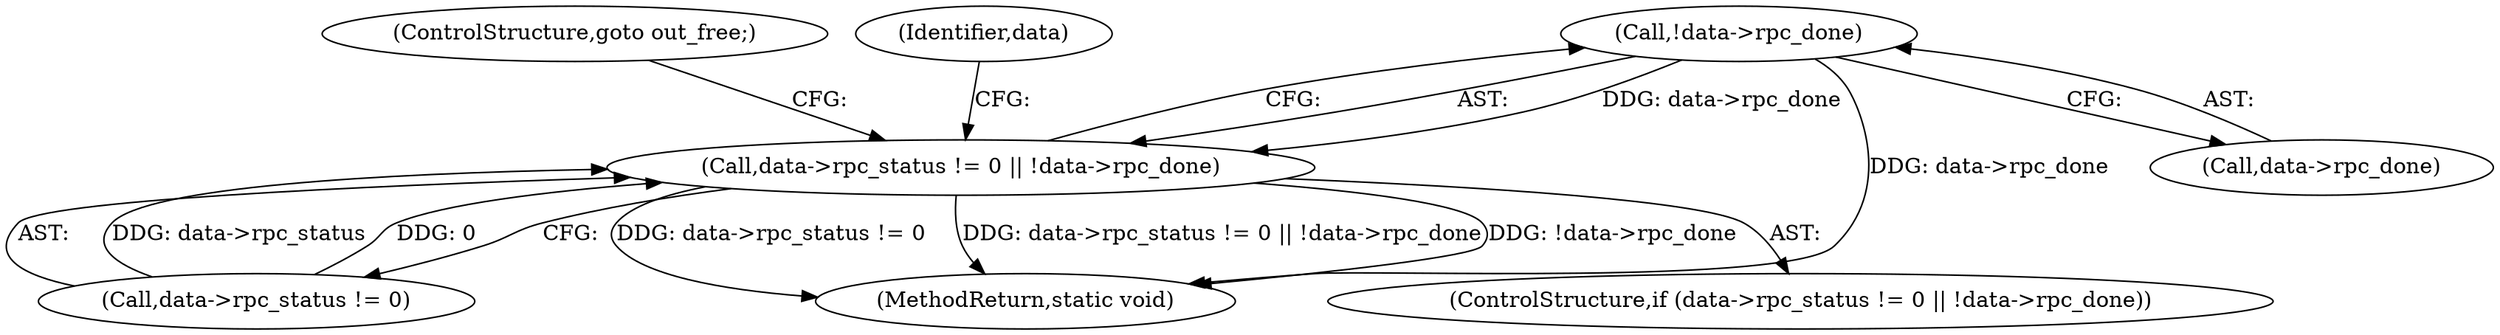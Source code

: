 digraph "0_linux_dc0b027dfadfcb8a5504f7d8052754bf8d501ab9_15@pointer" {
"1000128" [label="(Call,!data->rpc_done)"];
"1000122" [label="(Call,data->rpc_status != 0 || !data->rpc_done)"];
"1000121" [label="(ControlStructure,if (data->rpc_status != 0 || !data->rpc_done))"];
"1000123" [label="(Call,data->rpc_status != 0)"];
"1000132" [label="(ControlStructure,goto out_free;)"];
"1000164" [label="(MethodReturn,static void)"];
"1000128" [label="(Call,!data->rpc_done)"];
"1000122" [label="(Call,data->rpc_status != 0 || !data->rpc_done)"];
"1000129" [label="(Call,data->rpc_done)"];
"1000137" [label="(Identifier,data)"];
"1000128" -> "1000122"  [label="AST: "];
"1000128" -> "1000129"  [label="CFG: "];
"1000129" -> "1000128"  [label="AST: "];
"1000122" -> "1000128"  [label="CFG: "];
"1000128" -> "1000164"  [label="DDG: data->rpc_done"];
"1000128" -> "1000122"  [label="DDG: data->rpc_done"];
"1000122" -> "1000121"  [label="AST: "];
"1000122" -> "1000123"  [label="CFG: "];
"1000123" -> "1000122"  [label="AST: "];
"1000132" -> "1000122"  [label="CFG: "];
"1000137" -> "1000122"  [label="CFG: "];
"1000122" -> "1000164"  [label="DDG: data->rpc_status != 0"];
"1000122" -> "1000164"  [label="DDG: data->rpc_status != 0 || !data->rpc_done"];
"1000122" -> "1000164"  [label="DDG: !data->rpc_done"];
"1000123" -> "1000122"  [label="DDG: data->rpc_status"];
"1000123" -> "1000122"  [label="DDG: 0"];
}

